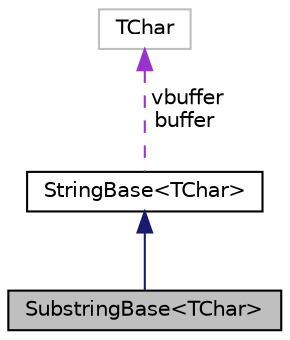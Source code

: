 digraph "SubstringBase&lt;TChar&gt;"
{
  edge [fontname="Helvetica",fontsize="10",labelfontname="Helvetica",labelfontsize="10"];
  node [fontname="Helvetica",fontsize="10",shape=record];
  Node2 [label="SubstringBase\<TChar\>",height=0.2,width=0.4,color="black", fillcolor="grey75", style="filled", fontcolor="black"];
  Node3 [label="StringBase\<TChar\>",height=0.2,width=0.4,color="black", fillcolor="white", style="filled",URL="$classaworx_1_1lib_1_1strings_1_1StringBase.html"];
  Node3 -> Node2 [dir="back",color="midnightblue",fontsize="10",style="solid",fontname="Helvetica"];
  Node4 -> Node3 [dir="back",color="darkorchid3",fontsize="10",style="dashed",label=" vbuffer\nbuffer" ,fontname="Helvetica"];
  Node4 [label="TChar",height=0.2,width=0.4,color="grey75", fillcolor="white", style="filled"];
}

